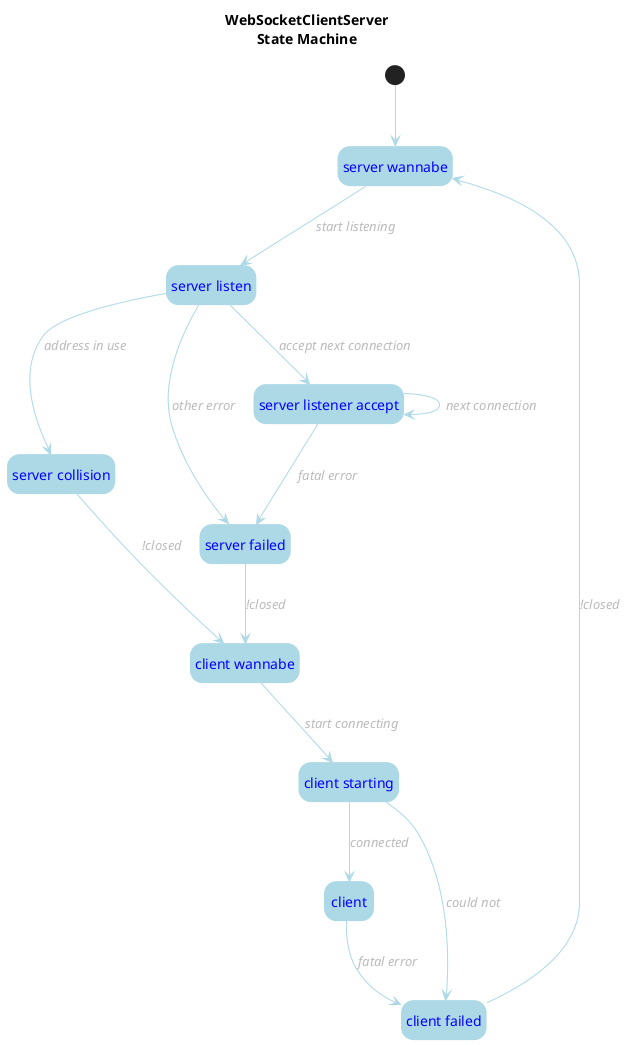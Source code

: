 @startuml
hide empty description
skinparam ArrowFontColor #bbb
skinparam ArrowFontStyle italic
skinparam ArrowColor lightblue
skinparam StateFontColor blue
skinparam StateBackgroundColor lightblue
skinparam StateBorderColor none
title "WebSocketClientServer\nState Machine"
state "server wannabe" as server_wannabe
state "server listen" as server_listen
state "server listener accept" as server_listener_accept
state "server collision" as server_collision
state "server failed" as server_failed
state "client wannabe" as client_wannabe
state "client starting" as client_starting
state "client failed" as client_failed
[*] --> server_wannabe
server_wannabe --> server_listen: start listening
server_listen --> server_collision: address in use
server_listen --> server_listener_accept: accept next connection
server_listen --> server_failed: other error
server_listener_accept --> server_listener_accept: next connection
server_listener_accept --> server_failed: fatal error
server_collision --> client_wannabe: !closed
server_failed --> client_wannabe: !closed
client_wannabe --> client_starting: start connecting
client_starting --> client: connected
client_starting --> client_failed: could not
client --> client_failed: fatal error
client_failed --> server_wannabe: !closed
@enduml